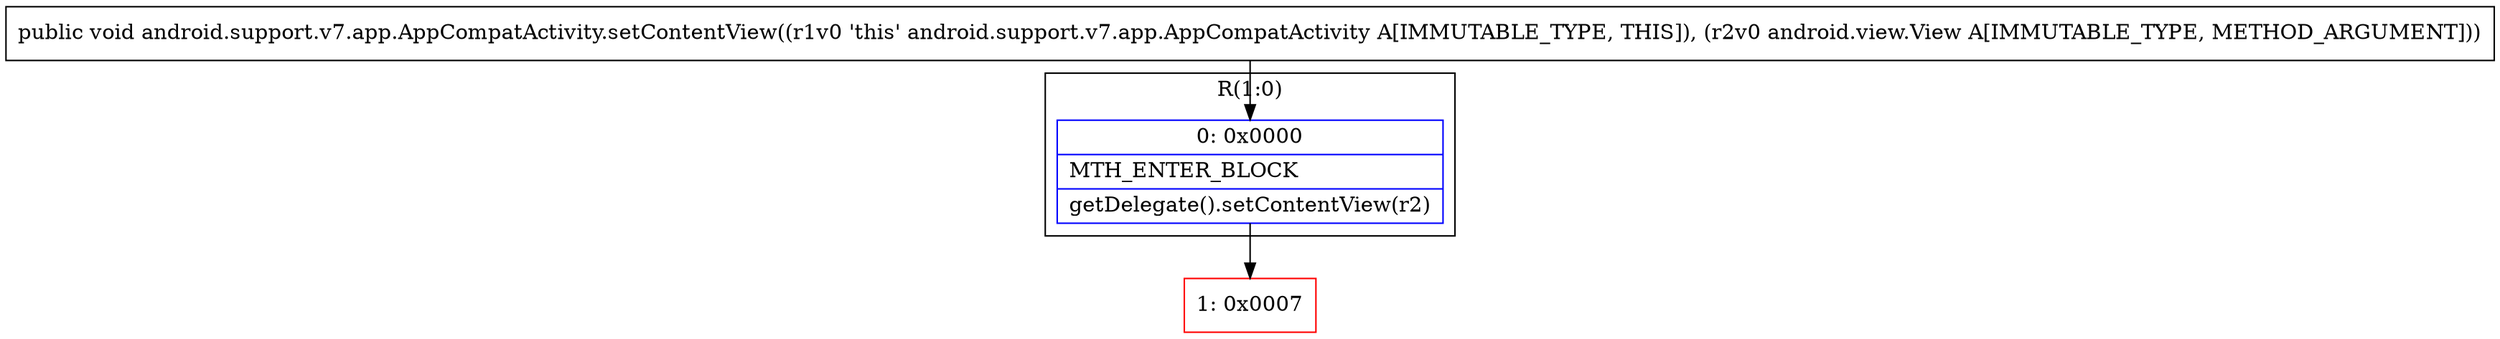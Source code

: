 digraph "CFG forandroid.support.v7.app.AppCompatActivity.setContentView(Landroid\/view\/View;)V" {
subgraph cluster_Region_885023720 {
label = "R(1:0)";
node [shape=record,color=blue];
Node_0 [shape=record,label="{0\:\ 0x0000|MTH_ENTER_BLOCK\l|getDelegate().setContentView(r2)\l}"];
}
Node_1 [shape=record,color=red,label="{1\:\ 0x0007}"];
MethodNode[shape=record,label="{public void android.support.v7.app.AppCompatActivity.setContentView((r1v0 'this' android.support.v7.app.AppCompatActivity A[IMMUTABLE_TYPE, THIS]), (r2v0 android.view.View A[IMMUTABLE_TYPE, METHOD_ARGUMENT])) }"];
MethodNode -> Node_0;
Node_0 -> Node_1;
}

